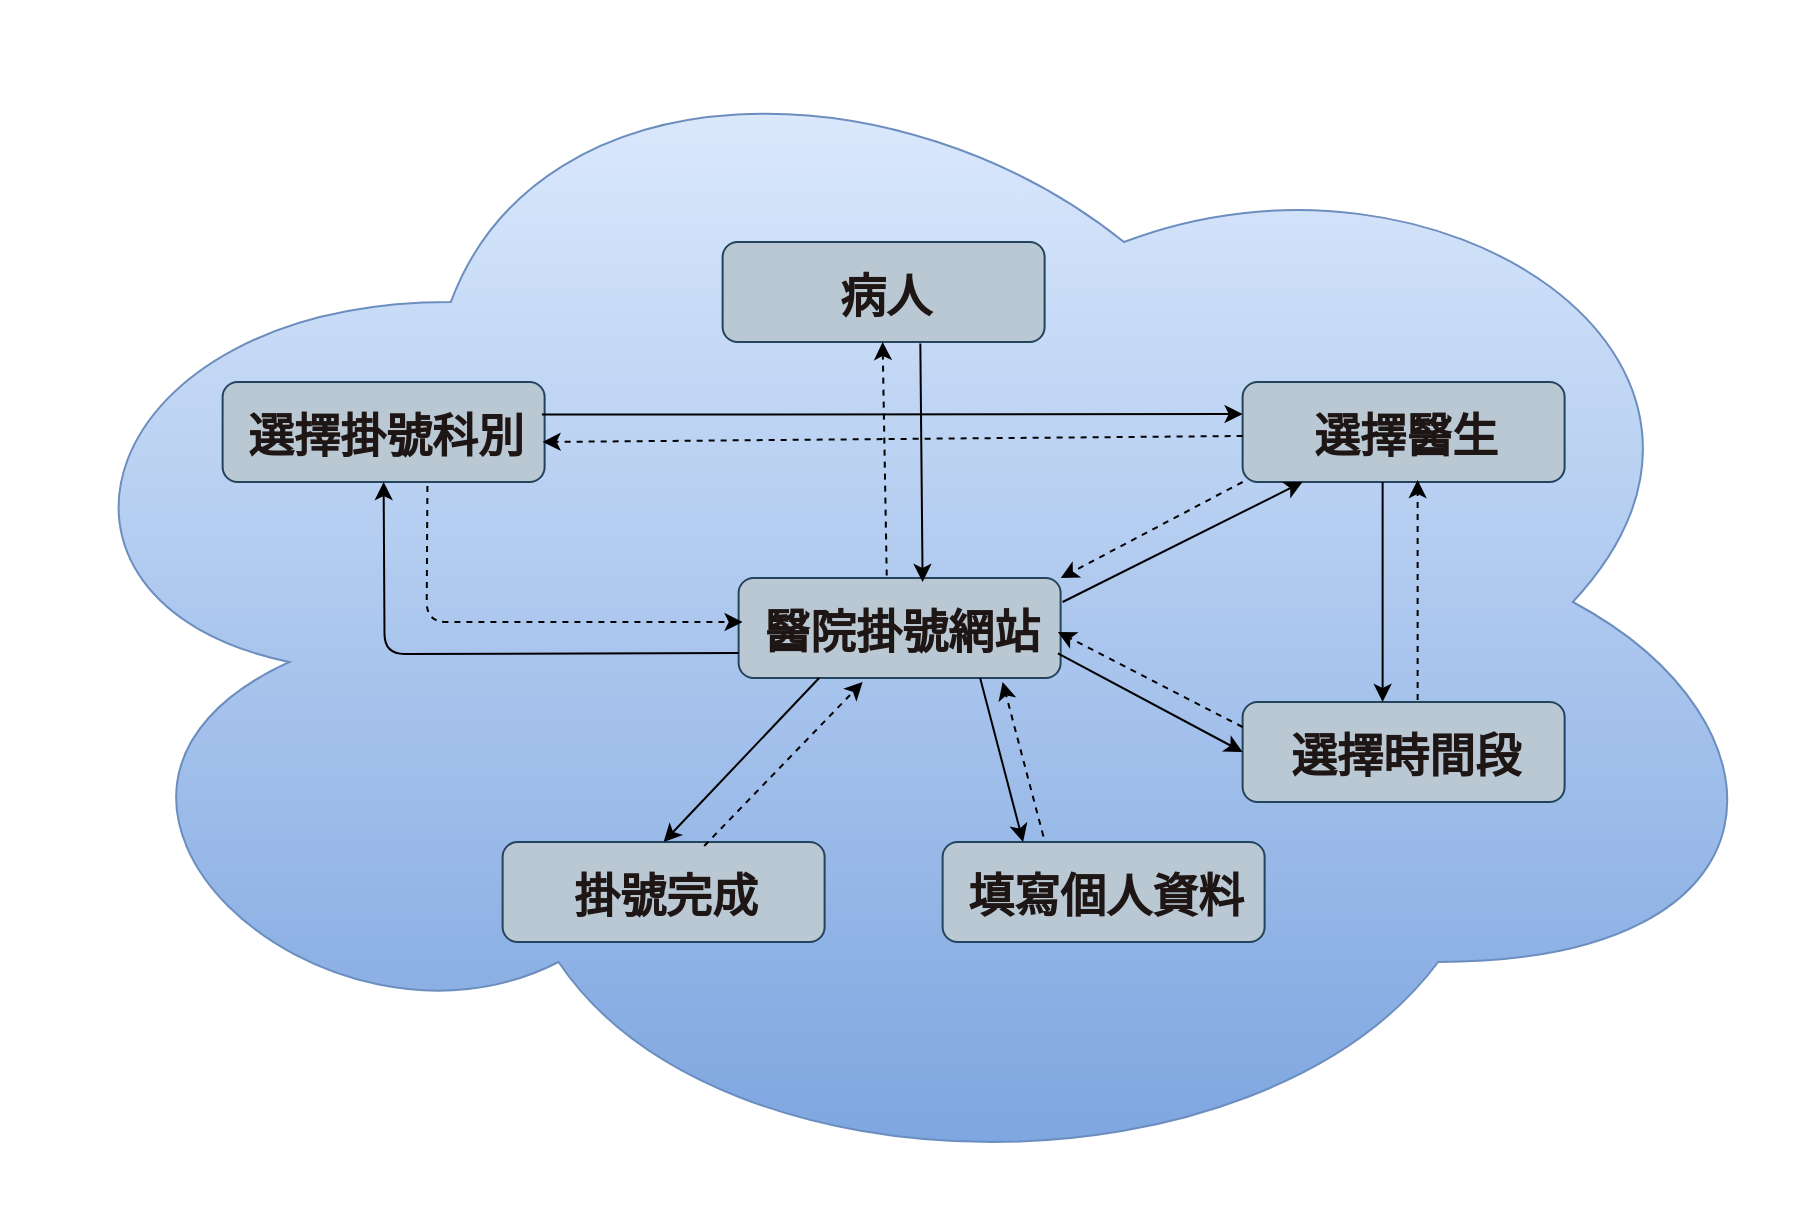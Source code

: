 <mxfile>
    <diagram id="xMjh8dCszibZORz6S8lg" name="第1頁">
        <mxGraphModel dx="1643" dy="1732" grid="1" gridSize="10" guides="1" tooltips="1" connect="1" arrows="1" fold="1" page="1" pageScale="1" pageWidth="827" pageHeight="1169" math="0" shadow="0">
            <root>
                <mxCell id="0"/>
                <mxCell id="1" parent="0"/>
                <mxCell id="49" value="" style="ellipse;shape=cloud;whiteSpace=wrap;html=1;rounded=1;fontSize=23;fillColor=#dae8fc;gradientColor=#7ea6e0;strokeColor=#6c8ebf;" vertex="1" parent="1">
                    <mxGeometry x="-40" y="-40" width="897.62" height="600" as="geometry"/>
                </mxCell>
                <mxCell id="5" value="" style="group;rounded=1;" vertex="1" connectable="0" parent="1">
                    <mxGeometry x="328.31" y="248" width="161" height="50" as="geometry"/>
                </mxCell>
                <mxCell id="2" value="" style="rounded=1;whiteSpace=wrap;html=1;fillColor=#bac8d3;strokeColor=#23445d;" vertex="1" parent="5">
                    <mxGeometry width="161" height="50" as="geometry"/>
                </mxCell>
                <mxCell id="3" value="&lt;font style=&quot;font-size: 23px;&quot;&gt;醫院掛號網站&lt;/font&gt;" style="text;strokeColor=none;align=center;fillColor=none;html=1;verticalAlign=middle;whiteSpace=wrap;rounded=1;fontColor=#1e1515;fontStyle=1" vertex="1" parent="5">
                    <mxGeometry x="3.368" y="16.286" width="156.265" height="21.429" as="geometry"/>
                </mxCell>
                <mxCell id="7" value="" style="rounded=1;whiteSpace=wrap;html=1;fillColor=#bac8d3;strokeColor=#23445d;" vertex="1" parent="1">
                    <mxGeometry x="320.31" y="80" width="161" height="50" as="geometry"/>
                </mxCell>
                <mxCell id="8" value="&lt;font style=&quot;font-size: 23px;&quot;&gt;病人&lt;/font&gt;" style="text;strokeColor=none;align=center;fillColor=none;html=1;verticalAlign=middle;whiteSpace=wrap;rounded=1;fontColor=#1e1515;fontStyle=1" vertex="1" parent="1">
                    <mxGeometry x="323.678" y="96.286" width="156.265" height="21.429" as="geometry"/>
                </mxCell>
                <mxCell id="9" value="" style="group;rounded=1;" vertex="1" connectable="0" parent="1">
                    <mxGeometry x="70.31" y="150" width="161" height="50" as="geometry"/>
                </mxCell>
                <mxCell id="10" value="" style="rounded=1;whiteSpace=wrap;html=1;fillColor=#bac8d3;strokeColor=#23445d;" vertex="1" parent="9">
                    <mxGeometry width="161" height="50" as="geometry"/>
                </mxCell>
                <mxCell id="11" value="&lt;font style=&quot;font-size: 23px;&quot;&gt;選擇掛號科別&lt;/font&gt;" style="text;strokeColor=none;align=center;fillColor=none;html=1;verticalAlign=middle;whiteSpace=wrap;rounded=1;fontColor=#1e1515;fontStyle=1" vertex="1" parent="9">
                    <mxGeometry x="3.368" y="16.286" width="156.265" height="21.429" as="geometry"/>
                </mxCell>
                <mxCell id="12" value="" style="group;rounded=1;" vertex="1" connectable="0" parent="1">
                    <mxGeometry x="210.31" y="380" width="161" height="50" as="geometry"/>
                </mxCell>
                <mxCell id="13" value="" style="rounded=1;whiteSpace=wrap;html=1;fillColor=#bac8d3;strokeColor=#23445d;" vertex="1" parent="12">
                    <mxGeometry width="161" height="50" as="geometry"/>
                </mxCell>
                <mxCell id="14" value="&lt;font style=&quot;font-size: 23px;&quot;&gt;掛號完成&lt;/font&gt;" style="text;strokeColor=none;align=center;fillColor=none;html=1;verticalAlign=middle;whiteSpace=wrap;rounded=1;fontColor=#1e1515;fontStyle=1" vertex="1" parent="12">
                    <mxGeometry x="3.368" y="16.286" width="156.265" height="21.429" as="geometry"/>
                </mxCell>
                <mxCell id="15" value="" style="group;rounded=1;" vertex="1" connectable="0" parent="1">
                    <mxGeometry x="430.31" y="380" width="161" height="50" as="geometry"/>
                </mxCell>
                <mxCell id="16" value="" style="rounded=1;whiteSpace=wrap;html=1;fillColor=#bac8d3;strokeColor=#23445d;" vertex="1" parent="15">
                    <mxGeometry width="161" height="50" as="geometry"/>
                </mxCell>
                <mxCell id="17" value="&lt;font style=&quot;font-size: 23px;&quot;&gt;填寫個人資料&lt;/font&gt;" style="text;strokeColor=none;align=center;fillColor=none;html=1;verticalAlign=middle;whiteSpace=wrap;rounded=1;fontColor=#1e1515;fontStyle=1" vertex="1" parent="15">
                    <mxGeometry x="3.368" y="16.286" width="156.265" height="21.429" as="geometry"/>
                </mxCell>
                <mxCell id="18" value="" style="group;rounded=1;" vertex="1" connectable="0" parent="1">
                    <mxGeometry x="580.31" y="310" width="161" height="50" as="geometry"/>
                </mxCell>
                <mxCell id="19" value="" style="rounded=1;whiteSpace=wrap;html=1;fillColor=#bac8d3;strokeColor=#23445d;" vertex="1" parent="18">
                    <mxGeometry width="161" height="50" as="geometry"/>
                </mxCell>
                <mxCell id="20" value="&lt;font style=&quot;font-size: 23px;&quot;&gt;選擇時間段&lt;/font&gt;" style="text;strokeColor=none;align=center;fillColor=none;html=1;verticalAlign=middle;whiteSpace=wrap;rounded=1;fontColor=#1e1515;fontStyle=1" vertex="1" parent="18">
                    <mxGeometry x="3.368" y="16.286" width="156.265" height="21.429" as="geometry"/>
                </mxCell>
                <mxCell id="21" value="" style="group;rounded=1;" vertex="1" connectable="0" parent="1">
                    <mxGeometry x="580.31" y="150" width="161" height="50" as="geometry"/>
                </mxCell>
                <mxCell id="22" value="" style="rounded=1;whiteSpace=wrap;html=1;fillColor=#bac8d3;strokeColor=#23445d;" vertex="1" parent="21">
                    <mxGeometry width="161" height="50" as="geometry"/>
                </mxCell>
                <mxCell id="23" value="&lt;font style=&quot;font-size: 23px;&quot;&gt;選擇醫生&lt;/font&gt;" style="text;strokeColor=none;align=center;fillColor=none;html=1;verticalAlign=middle;whiteSpace=wrap;rounded=1;fontColor=#1e1515;fontStyle=1" vertex="1" parent="21">
                    <mxGeometry x="3.368" y="16.286" width="156.265" height="21.429" as="geometry"/>
                </mxCell>
                <mxCell id="24" value="" style="endArrow=classic;html=1;fontSize=23;fontColor=#1e1515;exitX=0.614;exitY=1.016;exitDx=0;exitDy=0;exitPerimeter=0;fontStyle=0;labelBorderColor=#443131;rounded=1;" edge="1" parent="1" source="7">
                    <mxGeometry width="50" height="50" relative="1" as="geometry">
                        <mxPoint x="410.31" y="210" as="sourcePoint"/>
                        <mxPoint x="420.31" y="250" as="targetPoint"/>
                    </mxGeometry>
                </mxCell>
                <mxCell id="25" value="" style="endArrow=classic;html=1;fontSize=23;fontColor=#1e1515;exitX=1;exitY=0;exitDx=0;exitDy=0;fontStyle=0;labelBorderColor=#443131;rounded=1;" edge="1" parent="1" source="11">
                    <mxGeometry width="50" height="50" relative="1" as="geometry">
                        <mxPoint x="429.164" y="140.8" as="sourcePoint"/>
                        <mxPoint x="580.31" y="166" as="targetPoint"/>
                    </mxGeometry>
                </mxCell>
                <mxCell id="27" style="edgeStyle=none;html=1;labelBorderColor=#443131;fontSize=23;fontColor=#1e1515;rounded=1;" edge="1" parent="1">
                    <mxGeometry relative="1" as="geometry">
                        <mxPoint x="610.31" y="200" as="targetPoint"/>
                        <mxPoint x="490.31" y="260" as="sourcePoint"/>
                    </mxGeometry>
                </mxCell>
                <mxCell id="28" value="" style="endArrow=classic;html=1;fontSize=23;fontColor=#1e1515;fontStyle=0;labelBorderColor=#443131;rounded=1;" edge="1" parent="1">
                    <mxGeometry width="50" height="50" relative="1" as="geometry">
                        <mxPoint x="650.31" y="200" as="sourcePoint"/>
                        <mxPoint x="650.31" y="310" as="targetPoint"/>
                    </mxGeometry>
                </mxCell>
                <mxCell id="29" value="" style="endArrow=classic;html=1;fontSize=23;fontColor=#1e1515;fontStyle=0;labelBorderColor=#443131;exitX=0.75;exitY=1;exitDx=0;exitDy=0;entryX=0.25;entryY=0;entryDx=0;entryDy=0;rounded=1;" edge="1" parent="1" source="2" target="16">
                    <mxGeometry width="50" height="50" relative="1" as="geometry">
                        <mxPoint x="660.31" y="210" as="sourcePoint"/>
                        <mxPoint x="660.31" y="320" as="targetPoint"/>
                    </mxGeometry>
                </mxCell>
                <mxCell id="31" value="" style="endArrow=classic;html=1;fontSize=23;fontColor=#1e1515;fontStyle=0;labelBorderColor=#443131;exitX=0.25;exitY=1;exitDx=0;exitDy=0;entryX=0.5;entryY=0;entryDx=0;entryDy=0;rounded=1;" edge="1" parent="1" source="2" target="13">
                    <mxGeometry width="50" height="50" relative="1" as="geometry">
                        <mxPoint x="459.06" y="308" as="sourcePoint"/>
                        <mxPoint x="470.81" y="410" as="targetPoint"/>
                    </mxGeometry>
                </mxCell>
                <mxCell id="33" value="" style="endArrow=classic;html=1;labelBorderColor=#443131;fontSize=23;fontColor=#1e1515;entryX=0.5;entryY=1;entryDx=0;entryDy=0;rounded=1;exitX=0;exitY=0.75;exitDx=0;exitDy=0;" edge="1" parent="1" source="2" target="10">
                    <mxGeometry width="50" height="50" relative="1" as="geometry">
                        <mxPoint x="330.31" y="280" as="sourcePoint"/>
                        <mxPoint x="440.31" y="250" as="targetPoint"/>
                        <Array as="points">
                            <mxPoint x="151.31" y="286"/>
                        </Array>
                    </mxGeometry>
                </mxCell>
                <mxCell id="34" value="" style="endArrow=classic;html=1;fontSize=23;fontColor=#1e1515;fontStyle=0;labelBorderColor=#443131;exitX=1;exitY=1;exitDx=0;exitDy=0;entryX=0;entryY=0.5;entryDx=0;entryDy=0;rounded=1;" edge="1" parent="1" source="3" target="19">
                    <mxGeometry width="50" height="50" relative="1" as="geometry">
                        <mxPoint x="459.06" y="308" as="sourcePoint"/>
                        <mxPoint x="480.56" y="390" as="targetPoint"/>
                    </mxGeometry>
                </mxCell>
                <mxCell id="41" value="" style="endArrow=classic;html=1;rounded=1;labelBorderColor=#443131;fontSize=23;fontColor=#1e1515;dashed=1;exitX=0.46;exitY=-0.024;exitDx=0;exitDy=0;exitPerimeter=0;" edge="1" parent="1" source="2">
                    <mxGeometry width="50" height="50" relative="1" as="geometry">
                        <mxPoint x="400.31" y="240" as="sourcePoint"/>
                        <mxPoint x="400.31" y="130" as="targetPoint"/>
                    </mxGeometry>
                </mxCell>
                <mxCell id="42" value="" style="endArrow=classic;html=1;rounded=1;dashed=1;labelBorderColor=#443131;fontSize=23;fontColor=#1e1515;" edge="1" parent="1">
                    <mxGeometry width="50" height="50" relative="1" as="geometry">
                        <mxPoint x="580.31" y="177" as="sourcePoint"/>
                        <mxPoint x="230.31" y="180" as="targetPoint"/>
                    </mxGeometry>
                </mxCell>
                <mxCell id="43" value="" style="endArrow=classic;html=1;rounded=1;dashed=1;labelBorderColor=#443131;fontSize=23;fontColor=#1e1515;entryX=1;entryY=0;entryDx=0;entryDy=0;exitX=0;exitY=1;exitDx=0;exitDy=0;" edge="1" parent="1" source="22" target="2">
                    <mxGeometry width="50" height="50" relative="1" as="geometry">
                        <mxPoint x="390.31" y="300" as="sourcePoint"/>
                        <mxPoint x="440.31" y="250" as="targetPoint"/>
                    </mxGeometry>
                </mxCell>
                <mxCell id="44" value="" style="endArrow=classic;html=1;rounded=1;dashed=1;labelBorderColor=#443131;fontSize=23;fontColor=#1e1515;entryX=0.5;entryY=1;entryDx=0;entryDy=0;exitX=0.5;exitY=0;exitDx=0;exitDy=0;" edge="1" parent="1">
                    <mxGeometry width="50" height="50" relative="1" as="geometry">
                        <mxPoint x="667.81" y="309" as="sourcePoint"/>
                        <mxPoint x="667.81" y="199" as="targetPoint"/>
                    </mxGeometry>
                </mxCell>
                <mxCell id="45" value="" style="endArrow=classic;html=1;rounded=1;dashed=1;labelBorderColor=#443131;fontSize=23;fontColor=#1e1515;entryX=1;entryY=0.5;entryDx=0;entryDy=0;exitX=0;exitY=0.25;exitDx=0;exitDy=0;" edge="1" parent="1" source="19" target="3">
                    <mxGeometry width="50" height="50" relative="1" as="geometry">
                        <mxPoint x="390.31" y="300" as="sourcePoint"/>
                        <mxPoint x="440.31" y="250" as="targetPoint"/>
                    </mxGeometry>
                </mxCell>
                <mxCell id="46" value="" style="endArrow=classic;html=1;rounded=1;dashed=1;labelBorderColor=#443131;fontSize=23;fontColor=#1e1515;entryX=0.82;entryY=1.04;entryDx=0;entryDy=0;entryPerimeter=0;exitX=0.313;exitY=-0.056;exitDx=0;exitDy=0;exitPerimeter=0;" edge="1" parent="1" source="16" target="2">
                    <mxGeometry width="50" height="50" relative="1" as="geometry">
                        <mxPoint x="390.31" y="300" as="sourcePoint"/>
                        <mxPoint x="440.31" y="250" as="targetPoint"/>
                    </mxGeometry>
                </mxCell>
                <mxCell id="47" value="" style="endArrow=classic;html=1;rounded=1;dashed=1;labelBorderColor=#443131;fontSize=23;fontColor=#1e1515;exitX=0.626;exitY=0.04;exitDx=0;exitDy=0;exitPerimeter=0;" edge="1" parent="1" source="13">
                    <mxGeometry width="50" height="50" relative="1" as="geometry">
                        <mxPoint x="390.31" y="300" as="sourcePoint"/>
                        <mxPoint x="390.31" y="300" as="targetPoint"/>
                    </mxGeometry>
                </mxCell>
                <mxCell id="48" value="" style="endArrow=classic;html=1;labelBorderColor=#443131;fontSize=23;fontColor=#1e1515;rounded=1;dashed=1;exitX=0.636;exitY=1.04;exitDx=0;exitDy=0;exitPerimeter=0;" edge="1" parent="1" source="10">
                    <mxGeometry width="50" height="50" relative="1" as="geometry">
                        <mxPoint x="340.31" y="290" as="sourcePoint"/>
                        <mxPoint x="330.31" y="270" as="targetPoint"/>
                        <Array as="points">
                            <mxPoint x="172.31" y="270"/>
                        </Array>
                    </mxGeometry>
                </mxCell>
            </root>
        </mxGraphModel>
    </diagram>
</mxfile>